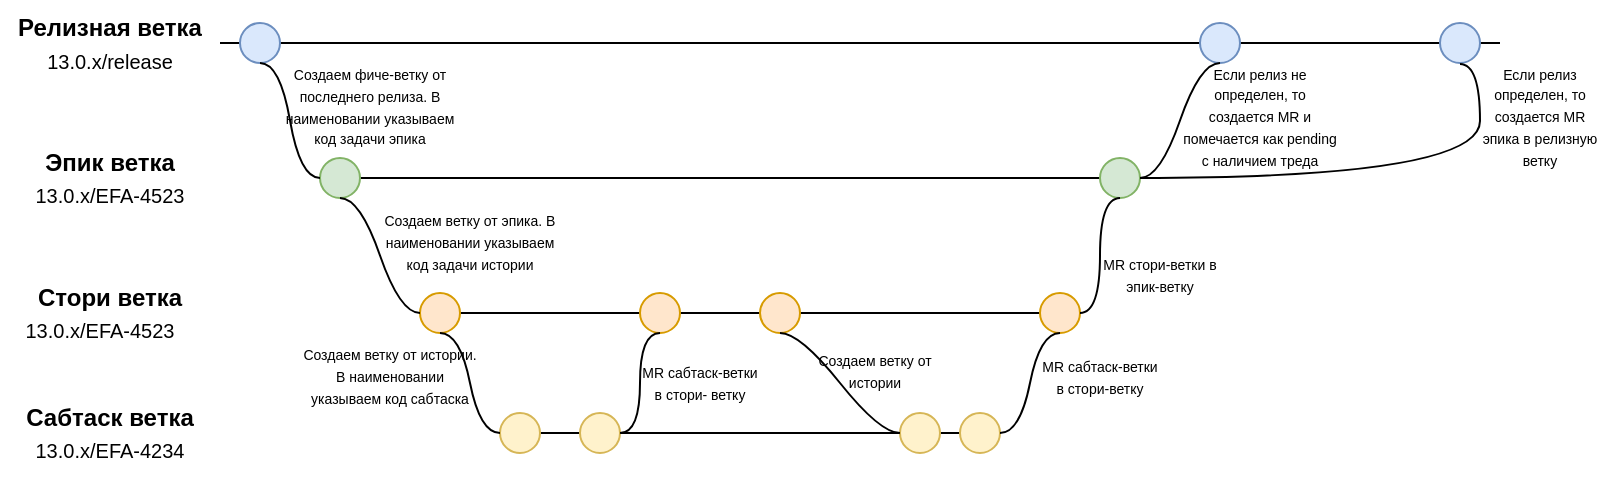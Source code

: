 <mxfile version="21.6.9" type="github">
  <diagram name="Страница — 1" id="x8Qyi_w7TCBruPxLDN-I">
    <mxGraphModel dx="1647" dy="897" grid="1" gridSize="10" guides="1" tooltips="1" connect="1" arrows="1" fold="1" page="1" pageScale="1" pageWidth="827" pageHeight="1169" math="0" shadow="0">
      <root>
        <mxCell id="0" />
        <mxCell id="1" parent="0" />
        <mxCell id="yvYBYtpl62b4DiazGJpX-1" value="" style="line;strokeWidth=1;fillColor=none;align=left;verticalAlign=middle;spacingTop=-1;spacingLeft=3;spacingRight=3;rotatable=0;labelPosition=right;points=[];portConstraint=eastwest;" vertex="1" parent="1">
          <mxGeometry x="120" y="37.5" width="640" height="8" as="geometry" />
        </mxCell>
        <mxCell id="yvYBYtpl62b4DiazGJpX-2" value="Релизная ветка" style="text;align=center;fontStyle=1;verticalAlign=middle;spacingLeft=3;spacingRight=3;strokeColor=none;rotatable=0;points=[[0,0.5],[1,0.5]];portConstraint=eastwest;" vertex="1" parent="1">
          <mxGeometry x="40" y="20" width="50" height="26" as="geometry" />
        </mxCell>
        <mxCell id="yvYBYtpl62b4DiazGJpX-3" value="13.0.x/release" style="text;align=center;fontStyle=0;verticalAlign=middle;spacingLeft=3;spacingRight=3;strokeColor=none;rotatable=0;points=[[0,0.5],[1,0.5]];portConstraint=eastwest;fontSize=10;" vertex="1" parent="1">
          <mxGeometry x="40" y="37.5" width="50" height="25.5" as="geometry" />
        </mxCell>
        <mxCell id="yvYBYtpl62b4DiazGJpX-4" value="" style="ellipse;fillColor=#dae8fc;strokeColor=#6c8ebf;fontSize=10;" vertex="1" parent="1">
          <mxGeometry x="130" y="31.5" width="20" height="20" as="geometry" />
        </mxCell>
        <mxCell id="yvYBYtpl62b4DiazGJpX-5" value="" style="line;strokeWidth=1;fillColor=none;align=left;verticalAlign=middle;spacingTop=-1;spacingLeft=3;spacingRight=3;rotatable=0;labelPosition=right;points=[];portConstraint=eastwest;" vertex="1" parent="1">
          <mxGeometry x="170" y="105" width="410" height="8" as="geometry" />
        </mxCell>
        <mxCell id="yvYBYtpl62b4DiazGJpX-6" value="Эпик ветка" style="text;align=center;fontStyle=1;verticalAlign=middle;spacingLeft=3;spacingRight=3;strokeColor=none;rotatable=0;points=[[0,0.5],[1,0.5]];portConstraint=eastwest;" vertex="1" parent="1">
          <mxGeometry x="40" y="87.5" width="50" height="26" as="geometry" />
        </mxCell>
        <mxCell id="yvYBYtpl62b4DiazGJpX-7" value="13.0.x/EFA-4523" style="text;align=center;fontStyle=0;verticalAlign=middle;spacingLeft=3;spacingRight=3;strokeColor=none;rotatable=0;points=[[0,0.5],[1,0.5]];portConstraint=eastwest;fontSize=10;" vertex="1" parent="1">
          <mxGeometry x="40" y="104.5" width="50" height="26" as="geometry" />
        </mxCell>
        <mxCell id="yvYBYtpl62b4DiazGJpX-8" value="" style="line;strokeWidth=1;fillColor=none;align=left;verticalAlign=middle;spacingTop=-1;spacingLeft=3;spacingRight=3;rotatable=0;labelPosition=right;points=[];portConstraint=eastwest;" vertex="1" parent="1">
          <mxGeometry x="220" y="172.5" width="330" height="8" as="geometry" />
        </mxCell>
        <mxCell id="yvYBYtpl62b4DiazGJpX-9" value="Стори ветка" style="text;align=center;fontStyle=1;verticalAlign=middle;spacingLeft=3;spacingRight=3;strokeColor=none;rotatable=0;points=[[0,0.5],[1,0.5]];portConstraint=eastwest;" vertex="1" parent="1">
          <mxGeometry x="40" y="155" width="50" height="26" as="geometry" />
        </mxCell>
        <mxCell id="yvYBYtpl62b4DiazGJpX-10" value="13.0.x/EFA-4523" style="text;align=center;fontStyle=0;verticalAlign=middle;spacingLeft=3;spacingRight=3;strokeColor=none;rotatable=0;points=[[0,0.5],[1,0.5]];portConstraint=eastwest;fontSize=10;" vertex="1" parent="1">
          <mxGeometry x="10" y="172" width="100" height="26" as="geometry" />
        </mxCell>
        <mxCell id="yvYBYtpl62b4DiazGJpX-11" value="" style="line;strokeWidth=1;fillColor=none;align=left;verticalAlign=middle;spacingTop=-1;spacingLeft=3;spacingRight=3;rotatable=0;labelPosition=right;points=[];portConstraint=eastwest;" vertex="1" parent="1">
          <mxGeometry x="260" y="232.5" width="250" height="8" as="geometry" />
        </mxCell>
        <mxCell id="yvYBYtpl62b4DiazGJpX-12" value="Сабтаск ветка" style="text;align=center;fontStyle=1;verticalAlign=middle;spacingLeft=3;spacingRight=3;strokeColor=none;rotatable=0;points=[[0,0.5],[1,0.5]];portConstraint=eastwest;" vertex="1" parent="1">
          <mxGeometry x="40" y="215" width="50" height="26" as="geometry" />
        </mxCell>
        <mxCell id="yvYBYtpl62b4DiazGJpX-13" value="13.0.x/EFA-4234" style="text;align=center;fontStyle=0;verticalAlign=middle;spacingLeft=3;spacingRight=3;strokeColor=none;rotatable=0;points=[[0,0.5],[1,0.5]];portConstraint=eastwest;fontSize=10;" vertex="1" parent="1">
          <mxGeometry x="40" y="232" width="50" height="26" as="geometry" />
        </mxCell>
        <mxCell id="yvYBYtpl62b4DiazGJpX-14" value="" style="ellipse;fillColor=#d5e8d4;strokeColor=#82b366;fontSize=10;" vertex="1" parent="1">
          <mxGeometry x="170" y="99" width="20" height="20" as="geometry" />
        </mxCell>
        <mxCell id="yvYBYtpl62b4DiazGJpX-15" value="" style="ellipse;fillColor=#ffe6cc;strokeColor=#d79b00;fontSize=10;" vertex="1" parent="1">
          <mxGeometry x="220" y="166.5" width="20" height="20" as="geometry" />
        </mxCell>
        <mxCell id="yvYBYtpl62b4DiazGJpX-16" value="" style="ellipse;fillColor=#ffe6cc;strokeColor=#d79b00;fontSize=10;" vertex="1" parent="1">
          <mxGeometry x="390" y="166.5" width="20" height="20" as="geometry" />
        </mxCell>
        <mxCell id="yvYBYtpl62b4DiazGJpX-17" value="" style="ellipse;fillColor=#fff2cc;strokeColor=#d6b656;fontSize=10;" vertex="1" parent="1">
          <mxGeometry x="260" y="226.5" width="20" height="20" as="geometry" />
        </mxCell>
        <mxCell id="yvYBYtpl62b4DiazGJpX-18" value="" style="ellipse;fillColor=#fff2cc;strokeColor=#d6b656;fontSize=10;" vertex="1" parent="1">
          <mxGeometry x="300" y="226.5" width="20" height="20" as="geometry" />
        </mxCell>
        <mxCell id="yvYBYtpl62b4DiazGJpX-19" value="" style="ellipse;fillColor=#fff2cc;strokeColor=#d6b656;fontSize=10;" vertex="1" parent="1">
          <mxGeometry x="460" y="226.5" width="20" height="20" as="geometry" />
        </mxCell>
        <mxCell id="yvYBYtpl62b4DiazGJpX-20" value="" style="ellipse;fillColor=#fff2cc;strokeColor=#d6b656;fontSize=10;" vertex="1" parent="1">
          <mxGeometry x="490" y="226.5" width="20" height="20" as="geometry" />
        </mxCell>
        <mxCell id="yvYBYtpl62b4DiazGJpX-21" value="" style="edgeStyle=entityRelationEdgeStyle;startArrow=none;endArrow=none;segment=10;curved=1;fontSize=10;exitX=0.5;exitY=1;exitDx=0;exitDy=0;entryX=0;entryY=0.5;entryDx=0;entryDy=0;" edge="1" parent="1" source="yvYBYtpl62b4DiazGJpX-4" target="yvYBYtpl62b4DiazGJpX-14">
          <mxGeometry relative="1" as="geometry">
            <mxPoint x="180" y="91.5" as="sourcePoint" />
            <mxPoint x="189.857" y="77.786" as="targetPoint" />
          </mxGeometry>
        </mxCell>
        <mxCell id="yvYBYtpl62b4DiazGJpX-22" value="" style="edgeStyle=entityRelationEdgeStyle;startArrow=none;endArrow=none;segment=10;curved=1;fontSize=10;exitX=0.5;exitY=1;exitDx=0;exitDy=0;entryX=0;entryY=0.5;entryDx=0;entryDy=0;" edge="1" parent="1" target="yvYBYtpl62b4DiazGJpX-15">
          <mxGeometry relative="1" as="geometry">
            <mxPoint x="180" y="119" as="sourcePoint" />
            <mxPoint x="220" y="177.5" as="targetPoint" />
          </mxGeometry>
        </mxCell>
        <mxCell id="yvYBYtpl62b4DiazGJpX-23" value="" style="edgeStyle=entityRelationEdgeStyle;startArrow=none;endArrow=none;segment=10;curved=1;fontSize=10;exitX=0.5;exitY=1;exitDx=0;exitDy=0;entryX=0;entryY=0.5;entryDx=0;entryDy=0;" edge="1" parent="1" target="yvYBYtpl62b4DiazGJpX-17">
          <mxGeometry relative="1" as="geometry">
            <mxPoint x="230" y="186.5" as="sourcePoint" />
            <mxPoint x="270" y="244" as="targetPoint" />
          </mxGeometry>
        </mxCell>
        <mxCell id="yvYBYtpl62b4DiazGJpX-24" value="" style="edgeStyle=entityRelationEdgeStyle;startArrow=none;endArrow=none;segment=10;curved=1;fontSize=10;entryX=0;entryY=0.5;entryDx=0;entryDy=0;" edge="1" parent="1" target="yvYBYtpl62b4DiazGJpX-19">
          <mxGeometry relative="1" as="geometry">
            <mxPoint x="400" y="186.5" as="sourcePoint" />
            <mxPoint x="430" y="236.5" as="targetPoint" />
          </mxGeometry>
        </mxCell>
        <mxCell id="yvYBYtpl62b4DiazGJpX-25" value="" style="ellipse;fillColor=#d5e8d4;strokeColor=#82b366;fontSize=10;" vertex="1" parent="1">
          <mxGeometry x="560" y="99" width="20" height="20" as="geometry" />
        </mxCell>
        <mxCell id="yvYBYtpl62b4DiazGJpX-26" value="" style="ellipse;fillColor=#ffe6cc;strokeColor=#d79b00;fontSize=10;" vertex="1" parent="1">
          <mxGeometry x="330" y="166.5" width="20" height="20" as="geometry" />
        </mxCell>
        <mxCell id="yvYBYtpl62b4DiazGJpX-27" value="" style="edgeStyle=entityRelationEdgeStyle;startArrow=none;endArrow=none;segment=10;curved=1;fontSize=10;exitX=0.5;exitY=1;exitDx=0;exitDy=0;entryX=1;entryY=0.5;entryDx=0;entryDy=0;" edge="1" parent="1" source="yvYBYtpl62b4DiazGJpX-26" target="yvYBYtpl62b4DiazGJpX-18">
          <mxGeometry relative="1" as="geometry">
            <mxPoint x="340" y="182.5" as="sourcePoint" />
            <mxPoint x="370.0" y="232.5" as="targetPoint" />
          </mxGeometry>
        </mxCell>
        <mxCell id="yvYBYtpl62b4DiazGJpX-28" value="" style="ellipse;fillColor=#ffe6cc;strokeColor=#d79b00;fontSize=10;" vertex="1" parent="1">
          <mxGeometry x="530" y="166.5" width="20" height="20" as="geometry" />
        </mxCell>
        <mxCell id="yvYBYtpl62b4DiazGJpX-29" value="" style="edgeStyle=entityRelationEdgeStyle;startArrow=none;endArrow=none;segment=10;curved=1;fontSize=10;exitX=0.5;exitY=1;exitDx=0;exitDy=0;entryX=1;entryY=0.5;entryDx=0;entryDy=0;" edge="1" parent="1" source="yvYBYtpl62b4DiazGJpX-28" target="yvYBYtpl62b4DiazGJpX-20">
          <mxGeometry relative="1" as="geometry">
            <mxPoint x="330" y="196.5" as="sourcePoint" />
            <mxPoint x="310" y="246.5" as="targetPoint" />
          </mxGeometry>
        </mxCell>
        <mxCell id="yvYBYtpl62b4DiazGJpX-30" value="" style="edgeStyle=entityRelationEdgeStyle;startArrow=none;endArrow=none;segment=10;curved=1;fontSize=10;exitX=0.5;exitY=1;exitDx=0;exitDy=0;entryX=1;entryY=0.5;entryDx=0;entryDy=0;" edge="1" parent="1" source="yvYBYtpl62b4DiazGJpX-25" target="yvYBYtpl62b4DiazGJpX-28">
          <mxGeometry relative="1" as="geometry">
            <mxPoint x="580" y="129" as="sourcePoint" />
            <mxPoint x="360" y="186.5" as="targetPoint" />
          </mxGeometry>
        </mxCell>
        <mxCell id="yvYBYtpl62b4DiazGJpX-31" value="" style="ellipse;fillColor=#dae8fc;strokeColor=#6c8ebf;fontSize=10;" vertex="1" parent="1">
          <mxGeometry x="730" y="31.5" width="20" height="20" as="geometry" />
        </mxCell>
        <mxCell id="yvYBYtpl62b4DiazGJpX-32" value="&lt;font style=&quot;font-size: 7px&quot;&gt;Создаем фиче-ветку от последнего релиза. В наименовании указываем код задачи эпика&lt;/font&gt;" style="text;html=1;strokeColor=none;fillColor=none;align=center;verticalAlign=middle;whiteSpace=wrap;rounded=0;fontSize=9;" vertex="1" parent="1">
          <mxGeometry x="150" y="63" width="90" height="20" as="geometry" />
        </mxCell>
        <mxCell id="yvYBYtpl62b4DiazGJpX-33" value="&lt;font style=&quot;font-size: 7px&quot;&gt;Создаем ветку от эпика. В наименовании указываем код задачи истории&lt;/font&gt;" style="text;html=1;strokeColor=none;fillColor=none;align=center;verticalAlign=middle;whiteSpace=wrap;rounded=0;fontSize=9;" vertex="1" parent="1">
          <mxGeometry x="200" y="130.5" width="90" height="20" as="geometry" />
        </mxCell>
        <mxCell id="yvYBYtpl62b4DiazGJpX-34" value="&lt;span style=&quot;font-size: 7px&quot;&gt;Создаем ветку от истории&lt;/span&gt;" style="text;html=1;strokeColor=none;fillColor=none;align=center;verticalAlign=middle;whiteSpace=wrap;rounded=0;fontSize=9;" vertex="1" parent="1">
          <mxGeometry x="415" y="195" width="65" height="20" as="geometry" />
        </mxCell>
        <mxCell id="yvYBYtpl62b4DiazGJpX-35" value="&lt;span style=&quot;font-size: 7px&quot;&gt;MR сабтаск-ветки в стори- ветку&lt;/span&gt;" style="text;html=1;strokeColor=none;fillColor=none;align=center;verticalAlign=middle;whiteSpace=wrap;rounded=0;fontSize=9;" vertex="1" parent="1">
          <mxGeometry x="330" y="200.5" width="60" height="20" as="geometry" />
        </mxCell>
        <mxCell id="yvYBYtpl62b4DiazGJpX-36" value="&lt;span style=&quot;font-size: 7px&quot;&gt;MR стори-ветки в эпик-ветку&lt;/span&gt;" style="text;html=1;strokeColor=none;fillColor=none;align=center;verticalAlign=middle;whiteSpace=wrap;rounded=0;fontSize=9;" vertex="1" parent="1">
          <mxGeometry x="560" y="146.5" width="60" height="20" as="geometry" />
        </mxCell>
        <mxCell id="yvYBYtpl62b4DiazGJpX-37" value="&lt;span style=&quot;font-size: 7px&quot;&gt;MR сабтаск-ветки в стори-ветку&lt;/span&gt;" style="text;html=1;strokeColor=none;fillColor=none;align=center;verticalAlign=middle;whiteSpace=wrap;rounded=0;fontSize=9;" vertex="1" parent="1">
          <mxGeometry x="530" y="198" width="60" height="20" as="geometry" />
        </mxCell>
        <mxCell id="yvYBYtpl62b4DiazGJpX-38" value="&lt;span style=&quot;font-size: 7px&quot;&gt;Если релиз не определен, то создается MR и помечается как pending с наличием треда&lt;/span&gt;" style="text;html=1;strokeColor=none;fillColor=none;align=center;verticalAlign=middle;whiteSpace=wrap;rounded=0;fontSize=9;" vertex="1" parent="1">
          <mxGeometry x="600" y="67.5" width="80" height="20" as="geometry" />
        </mxCell>
        <mxCell id="yvYBYtpl62b4DiazGJpX-39" value="" style="ellipse;fillColor=#dae8fc;strokeColor=#6c8ebf;fontSize=10;" vertex="1" parent="1">
          <mxGeometry x="610" y="31.5" width="20" height="20" as="geometry" />
        </mxCell>
        <mxCell id="yvYBYtpl62b4DiazGJpX-40" value="" style="edgeStyle=entityRelationEdgeStyle;startArrow=none;endArrow=none;segment=10;curved=1;fontSize=10;exitX=0.5;exitY=1;exitDx=0;exitDy=0;entryX=1;entryY=0.5;entryDx=0;entryDy=0;" edge="1" parent="1" source="yvYBYtpl62b4DiazGJpX-39" target="yvYBYtpl62b4DiazGJpX-25">
          <mxGeometry relative="1" as="geometry">
            <mxPoint x="580" y="129" as="sourcePoint" />
            <mxPoint x="560" y="186.5" as="targetPoint" />
          </mxGeometry>
        </mxCell>
        <mxCell id="yvYBYtpl62b4DiazGJpX-41" value="" style="edgeStyle=entityRelationEdgeStyle;startArrow=none;endArrow=none;segment=10;curved=1;fontSize=10;entryX=1;entryY=0.5;entryDx=0;entryDy=0;" edge="1" parent="1" target="yvYBYtpl62b4DiazGJpX-25">
          <mxGeometry relative="1" as="geometry">
            <mxPoint x="740" y="52" as="sourcePoint" />
            <mxPoint x="590" y="119" as="targetPoint" />
          </mxGeometry>
        </mxCell>
        <mxCell id="yvYBYtpl62b4DiazGJpX-42" value="&lt;span style=&quot;font-size: 7px&quot;&gt;Если релиз определен, то создается MR эпика в релизную ветку&lt;/span&gt;" style="text;html=1;strokeColor=none;fillColor=none;align=center;verticalAlign=middle;whiteSpace=wrap;rounded=0;fontSize=9;" vertex="1" parent="1">
          <mxGeometry x="750" y="67.5" width="60" height="20" as="geometry" />
        </mxCell>
        <mxCell id="yvYBYtpl62b4DiazGJpX-43" value="&lt;font style=&quot;font-size: 7px&quot;&gt;Создаем ветку от истории. В наименовании указываем код сабтаска&lt;/font&gt;" style="text;html=1;strokeColor=none;fillColor=none;align=center;verticalAlign=middle;whiteSpace=wrap;rounded=0;fontSize=9;" vertex="1" parent="1">
          <mxGeometry x="160" y="198" width="90" height="20" as="geometry" />
        </mxCell>
      </root>
    </mxGraphModel>
  </diagram>
</mxfile>
